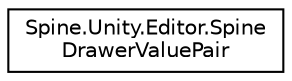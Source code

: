 digraph "그래픽컬한 클래스 계통도"
{
 // LATEX_PDF_SIZE
  edge [fontname="Helvetica",fontsize="10",labelfontname="Helvetica",labelfontsize="10"];
  node [fontname="Helvetica",fontsize="10",shape=record];
  rankdir="LR";
  Node0 [label="Spine.Unity.Editor.Spine\lDrawerValuePair",height=0.2,width=0.4,color="black", fillcolor="white", style="filled",URL="$struct_spine_1_1_unity_1_1_editor_1_1_spine_drawer_value_pair.html",tooltip=" "];
}
